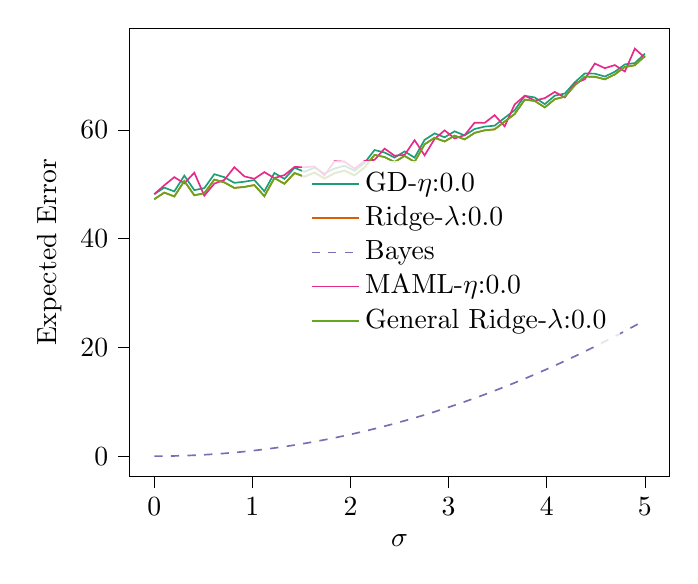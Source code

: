 % This file was created with tikzplotlib v0.10.1.
\begin{tikzpicture}

\definecolor{chocolate217952}{RGB}{217,95,2}
\definecolor{darkcyan27158119}{RGB}{27,158,119}
\definecolor{darkgray176}{RGB}{176,176,176}
\definecolor{deeppink23141138}{RGB}{231,41,138}
\definecolor{lightslategray117112179}{RGB}{117,112,179}
\definecolor{olivedrab10216630}{RGB}{102,166,30}

\begin{axis}[
legend cell align={left},
legend style={fill opacity=0.8, draw opacity=1, text opacity=1, at={(0.91,0.5)}, anchor=east, draw=none},
tick align=outside,
tick pos=left,
x grid style={darkgray176},
xlabel={\(\displaystyle \sigma\)},
xmin=-0.25, xmax=5.25,
xtick style={color=black},
y grid style={darkgray176},
ylabel={Expected Error},
ymin=-3.747, ymax=78.687,
ytick style={color=black}
]
\addplot [semithick, darkcyan27158119]
table {%
0 48.174
0.102 49.385
0.204 48.675
0.306 51.583
0.408 48.915
0.51 49.277
0.612 51.85
0.714 51.29
0.816 50.253
0.918 50.463
1.02 50.771
1.122 48.707
1.224 52.068
1.327 50.985
1.429 53.015
1.531 52.281
1.633 53.056
1.735 51.955
1.837 52.89
1.939 53.405
2.041 52.482
2.143 53.929
2.245 56.291
2.347 55.836
2.449 54.898
2.551 56.034
2.653 54.896
2.755 58.156
2.857 59.344
2.959 58.635
3.061 59.726
3.163 58.976
3.265 60.158
3.367 60.596
3.469 60.769
3.571 62.218
3.673 63.607
3.776 66.262
3.878 65.954
3.98 64.727
4.082 66.283
4.184 66.675
4.286 68.75
4.388 70.38
4.49 70.33
4.592 69.799
4.694 70.681
4.796 72.038
4.898 72.281
5 74.016
};
\addlegendentry{GD-$\eta$:0.0}
\addplot [semithick, chocolate217952]
table {%
0 47.246
0.102 48.468
0.204 47.752
0.306 50.591
0.408 47.967
0.51 48.348
0.612 50.85
0.714 50.336
0.816 49.319
0.918 49.511
1.02 49.845
1.122 47.807
1.224 51.138
1.327 50.085
1.429 52.059
1.531 51.393
1.633 52.154
1.735 51.047
1.837 52.023
1.939 52.518
2.041 51.639
2.143 53.078
2.245 55.399
2.347 54.997
2.449 54.083
2.551 55.211
2.653 54.114
2.755 57.338
2.857 58.538
2.959 57.862
3.061 58.931
3.163 58.25
3.265 59.444
3.367 59.914
3.469 60.09
3.571 61.524
3.673 62.912
3.776 65.56
3.878 65.31
3.98 64.126
4.082 65.643
4.184 66.097
4.286 68.179
4.388 69.785
4.49 69.769
4.592 69.289
4.694 70.194
4.796 71.568
4.898 71.871
5 73.575
};
\addlegendentry{Ridge-$\lambda$:0.0}
\addplot [semithick, lightslategray117112179, dashed]
table {%
0 0
0.102 0.01
0.204 0.042
0.306 0.094
0.408 0.167
0.51 0.26
0.612 0.375
0.714 0.51
0.816 0.666
0.918 0.843
1.02 1.041
1.122 1.26
1.224 1.499
1.327 1.759
1.429 2.04
1.531 2.342
1.633 2.665
1.735 3.009
1.837 3.373
1.939 3.758
2.041 4.164
2.143 4.591
2.245 5.038
2.347 5.507
2.449 5.996
2.551 6.506
2.653 7.037
2.755 7.589
2.857 8.161
2.959 8.755
3.061 9.369
3.163 10.004
3.265 10.66
3.367 11.337
3.469 12.034
3.571 12.752
3.673 13.491
3.776 14.251
3.878 15.032
3.98 15.834
4.082 16.656
4.184 17.499
4.286 18.363
4.388 19.248
4.49 20.154
4.592 21.08
4.694 22.028
4.796 22.996
4.898 23.985
5 24.995
};
\addlegendentry{Bayes}
\addplot [semithick, deeppink23141138]
table {%
0 48.183
0.102 49.806
0.204 51.305
0.306 50.166
0.408 52.123
0.51 47.898
0.612 50.118
0.714 50.798
0.816 53.137
0.918 51.446
1.02 51.004
1.122 52.225
1.224 51.13
1.327 51.695
1.429 53.17
1.531 53.133
1.633 53.264
1.735 51.636
1.837 54.233
1.939 54.135
2.041 52.868
2.143 54.288
2.245 54.487
2.347 56.55
2.449 55.249
2.551 55.388
2.653 58.099
2.755 55.306
2.857 58.328
2.959 59.91
3.061 58.41
3.163 59.025
3.265 61.324
3.367 61.281
3.469 62.7
3.571 60.645
3.673 64.676
3.776 66.271
3.878 65.383
3.98 65.828
4.082 66.978
4.184 65.963
4.286 68.518
4.388 69.302
4.49 72.192
4.592 71.339
4.694 71.911
4.796 70.728
4.898 74.94
5 73.245
};
\addlegendentry{MAML-$\eta$:0.0}
\addplot [semithick, olivedrab10216630]
table {%
0 47.246
0.102 48.468
0.204 47.752
0.306 50.591
0.408 47.967
0.51 48.348
0.612 50.85
0.714 50.336
0.816 49.319
0.918 49.511
1.02 49.845
1.122 47.807
1.224 51.138
1.327 50.085
1.429 52.059
1.531 51.393
1.633 52.154
1.735 51.047
1.837 52.023
1.939 52.518
2.041 51.639
2.143 53.078
2.245 55.399
2.347 54.997
2.449 54.083
2.551 55.211
2.653 54.114
2.755 57.338
2.857 58.538
2.959 57.862
3.061 58.931
3.163 58.25
3.265 59.444
3.367 59.914
3.469 60.09
3.571 61.524
3.673 62.912
3.776 65.56
3.878 65.31
3.98 64.126
4.082 65.643
4.184 66.097
4.286 68.179
4.388 69.785
4.49 69.769
4.592 69.289
4.694 70.194
4.796 71.568
4.898 71.871
5 73.575
};
\addlegendentry{General Ridge-$\lambda$:0.0}
\end{axis}

\end{tikzpicture}
